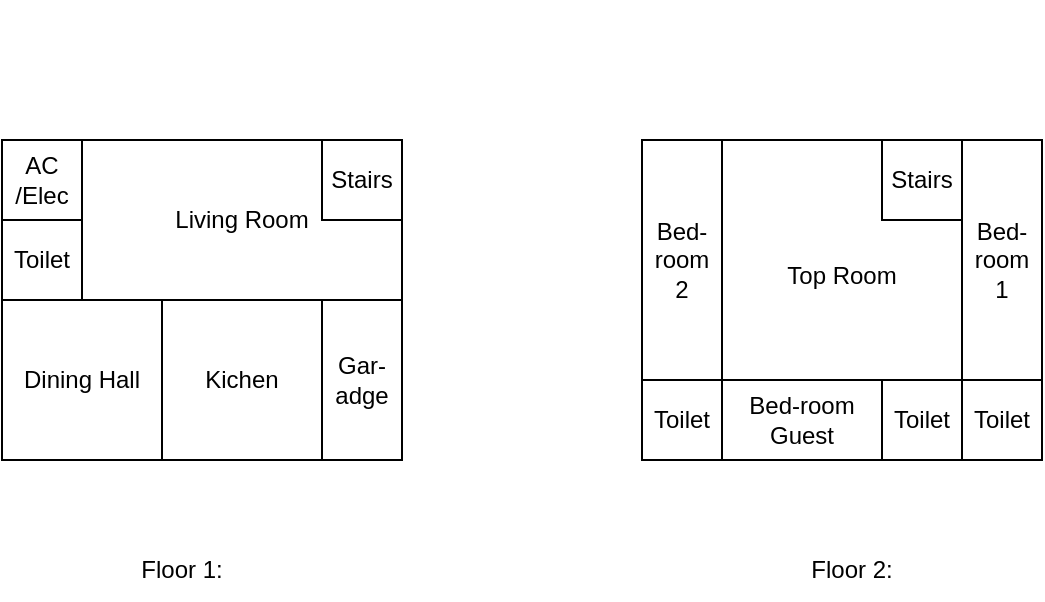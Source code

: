<mxfile version="24.2.5" type="device">
  <diagram name="Page-1" id="Za9nEYX_VCHOon0NgqJH">
    <mxGraphModel dx="1434" dy="1938" grid="1" gridSize="10" guides="1" tooltips="1" connect="1" arrows="1" fold="1" page="1" pageScale="1" pageWidth="850" pageHeight="1100" math="0" shadow="0">
      <root>
        <mxCell id="0" />
        <mxCell id="1" parent="0" />
        <mxCell id="S1qtfBTCCcUOBPJimOZV-13" value="&lt;div&gt;&lt;br&gt;&lt;/div&gt;&lt;div&gt;&lt;br&gt;&lt;/div&gt;&lt;div&gt;&lt;br&gt;&lt;/div&gt;&lt;div&gt;&lt;span style=&quot;background-color: initial;&quot;&gt;&lt;br&gt;&lt;/span&gt;&lt;/div&gt;&lt;div&gt;&lt;span style=&quot;background-color: initial;&quot;&gt;&lt;br&gt;&lt;/span&gt;&lt;/div&gt;&lt;div&gt;&lt;span style=&quot;background-color: initial;&quot;&gt;&lt;br&gt;&lt;/span&gt;&lt;/div&gt;&lt;div&gt;&lt;span style=&quot;background-color: initial;&quot;&gt;&lt;br&gt;&lt;/span&gt;&lt;/div&gt;&lt;div&gt;&lt;span style=&quot;background-color: initial;&quot;&gt;&lt;br&gt;&lt;/span&gt;&lt;/div&gt;&lt;div&gt;&lt;span style=&quot;background-color: initial;&quot;&gt;&lt;br&gt;&lt;/span&gt;&lt;/div&gt;&lt;div&gt;&lt;span style=&quot;background-color: initial;&quot;&gt;Top Room&lt;/span&gt;&lt;br&gt;&lt;/div&gt;&lt;div&gt;&lt;span style=&quot;background-color: initial;&quot;&gt;&lt;br&gt;&lt;/span&gt;&lt;/div&gt;&lt;div&gt;&lt;span style=&quot;background-color: initial;&quot;&gt;&lt;br&gt;&lt;/span&gt;&lt;/div&gt;&lt;div&gt;&lt;span style=&quot;background-color: initial;&quot;&gt;&lt;br&gt;&lt;/span&gt;&lt;/div&gt;&lt;div&gt;&lt;span style=&quot;background-color: initial;&quot;&gt;&lt;br&gt;&lt;/span&gt;&lt;/div&gt;&lt;div&gt;&lt;span style=&quot;background-color: initial;&quot;&gt;&lt;br&gt;&lt;/span&gt;&lt;/div&gt;&lt;div&gt;&lt;span style=&quot;background-color: initial;&quot;&gt;&lt;br&gt;&lt;/span&gt;&lt;/div&gt;&lt;div&gt;&lt;span style=&quot;background-color: initial;&quot;&gt;&lt;br&gt;&lt;/span&gt;&lt;/div&gt;&lt;div&gt;&lt;span style=&quot;background-color: initial;&quot;&gt;&lt;br&gt;&lt;/span&gt;&lt;/div&gt;" style="rounded=0;whiteSpace=wrap;html=1;" parent="1" vertex="1">
          <mxGeometry x="360" width="120" height="120" as="geometry" />
        </mxCell>
        <mxCell id="S1qtfBTCCcUOBPJimOZV-3" value="Ga&lt;span style=&quot;background-color: initial;&quot;&gt;r-&lt;/span&gt;&lt;div&gt;&lt;span style=&quot;background-color: initial;&quot;&gt;adge&lt;/span&gt;&lt;/div&gt;" style="rounded=0;whiteSpace=wrap;html=1;" parent="1" vertex="1">
          <mxGeometry x="160" y="80" width="40" height="80" as="geometry" />
        </mxCell>
        <mxCell id="S1qtfBTCCcUOBPJimOZV-4" value="Living Room" style="rounded=0;whiteSpace=wrap;html=1;" parent="1" vertex="1">
          <mxGeometry x="40" width="160" height="80" as="geometry" />
        </mxCell>
        <mxCell id="S1qtfBTCCcUOBPJimOZV-5" value="Kichen" style="rounded=0;whiteSpace=wrap;html=1;" parent="1" vertex="1">
          <mxGeometry x="80" y="80" width="80" height="80" as="geometry" />
        </mxCell>
        <mxCell id="S1qtfBTCCcUOBPJimOZV-6" value="Dining Hall" style="rounded=0;whiteSpace=wrap;html=1;" parent="1" vertex="1">
          <mxGeometry y="80" width="80" height="80" as="geometry" />
        </mxCell>
        <mxCell id="S1qtfBTCCcUOBPJimOZV-7" value="Toilet" style="rounded=0;whiteSpace=wrap;html=1;" parent="1" vertex="1">
          <mxGeometry y="40" width="40" height="40" as="geometry" />
        </mxCell>
        <mxCell id="S1qtfBTCCcUOBPJimOZV-8" value="Stairs" style="rounded=0;whiteSpace=wrap;html=1;" parent="1" vertex="1">
          <mxGeometry x="160" width="40" height="40" as="geometry" />
        </mxCell>
        <mxCell id="S1qtfBTCCcUOBPJimOZV-9" value="Stairs" style="rounded=0;whiteSpace=wrap;html=1;" parent="1" vertex="1">
          <mxGeometry x="440" width="40" height="40" as="geometry" />
        </mxCell>
        <mxCell id="S1qtfBTCCcUOBPJimOZV-11" value="Floor 1:" style="text;html=1;align=center;verticalAlign=middle;whiteSpace=wrap;rounded=0;" parent="1" vertex="1">
          <mxGeometry x="60" y="200" width="60" height="30" as="geometry" />
        </mxCell>
        <mxCell id="S1qtfBTCCcUOBPJimOZV-12" value="Floor 2:" style="text;html=1;align=center;verticalAlign=middle;whiteSpace=wrap;rounded=0;" parent="1" vertex="1">
          <mxGeometry x="395" y="200" width="60" height="30" as="geometry" />
        </mxCell>
        <mxCell id="S1qtfBTCCcUOBPJimOZV-14" value="Bed-room&lt;div&gt;&lt;/div&gt;&lt;div&gt;1&lt;/div&gt;" style="rounded=0;whiteSpace=wrap;html=1;" parent="1" vertex="1">
          <mxGeometry x="480" width="40" height="120" as="geometry" />
        </mxCell>
        <mxCell id="S1qtfBTCCcUOBPJimOZV-15" value="Bed-room&lt;div&gt;&lt;/div&gt;&lt;div&gt;2&lt;/div&gt;" style="rounded=0;whiteSpace=wrap;html=1;" parent="1" vertex="1">
          <mxGeometry x="320" width="40" height="120" as="geometry" />
        </mxCell>
        <mxCell id="S1qtfBTCCcUOBPJimOZV-16" value="Toilet" style="rounded=0;whiteSpace=wrap;html=1;" parent="1" vertex="1">
          <mxGeometry x="320" y="120" width="40" height="40" as="geometry" />
        </mxCell>
        <mxCell id="S1qtfBTCCcUOBPJimOZV-17" value="Toilet" style="rounded=0;whiteSpace=wrap;html=1;" parent="1" vertex="1">
          <mxGeometry x="480" y="120" width="40" height="40" as="geometry" />
        </mxCell>
        <mxCell id="S1qtfBTCCcUOBPJimOZV-18" value="Bed-room&lt;div&gt;&lt;/div&gt;&lt;div&gt;Guest&lt;/div&gt;" style="rounded=0;whiteSpace=wrap;html=1;" parent="1" vertex="1">
          <mxGeometry x="360" y="120" width="80" height="40" as="geometry" />
        </mxCell>
        <mxCell id="S1qtfBTCCcUOBPJimOZV-19" value="Toilet" style="rounded=0;whiteSpace=wrap;html=1;" parent="1" vertex="1">
          <mxGeometry x="440" y="120" width="40" height="40" as="geometry" />
        </mxCell>
        <mxCell id="xamUhZ_hR-wbq7oFTLbj-1" value="AC&lt;div&gt;/Elec&lt;/div&gt;" style="rounded=0;whiteSpace=wrap;html=1;" vertex="1" parent="1">
          <mxGeometry width="40" height="40" as="geometry" />
        </mxCell>
      </root>
    </mxGraphModel>
  </diagram>
</mxfile>
